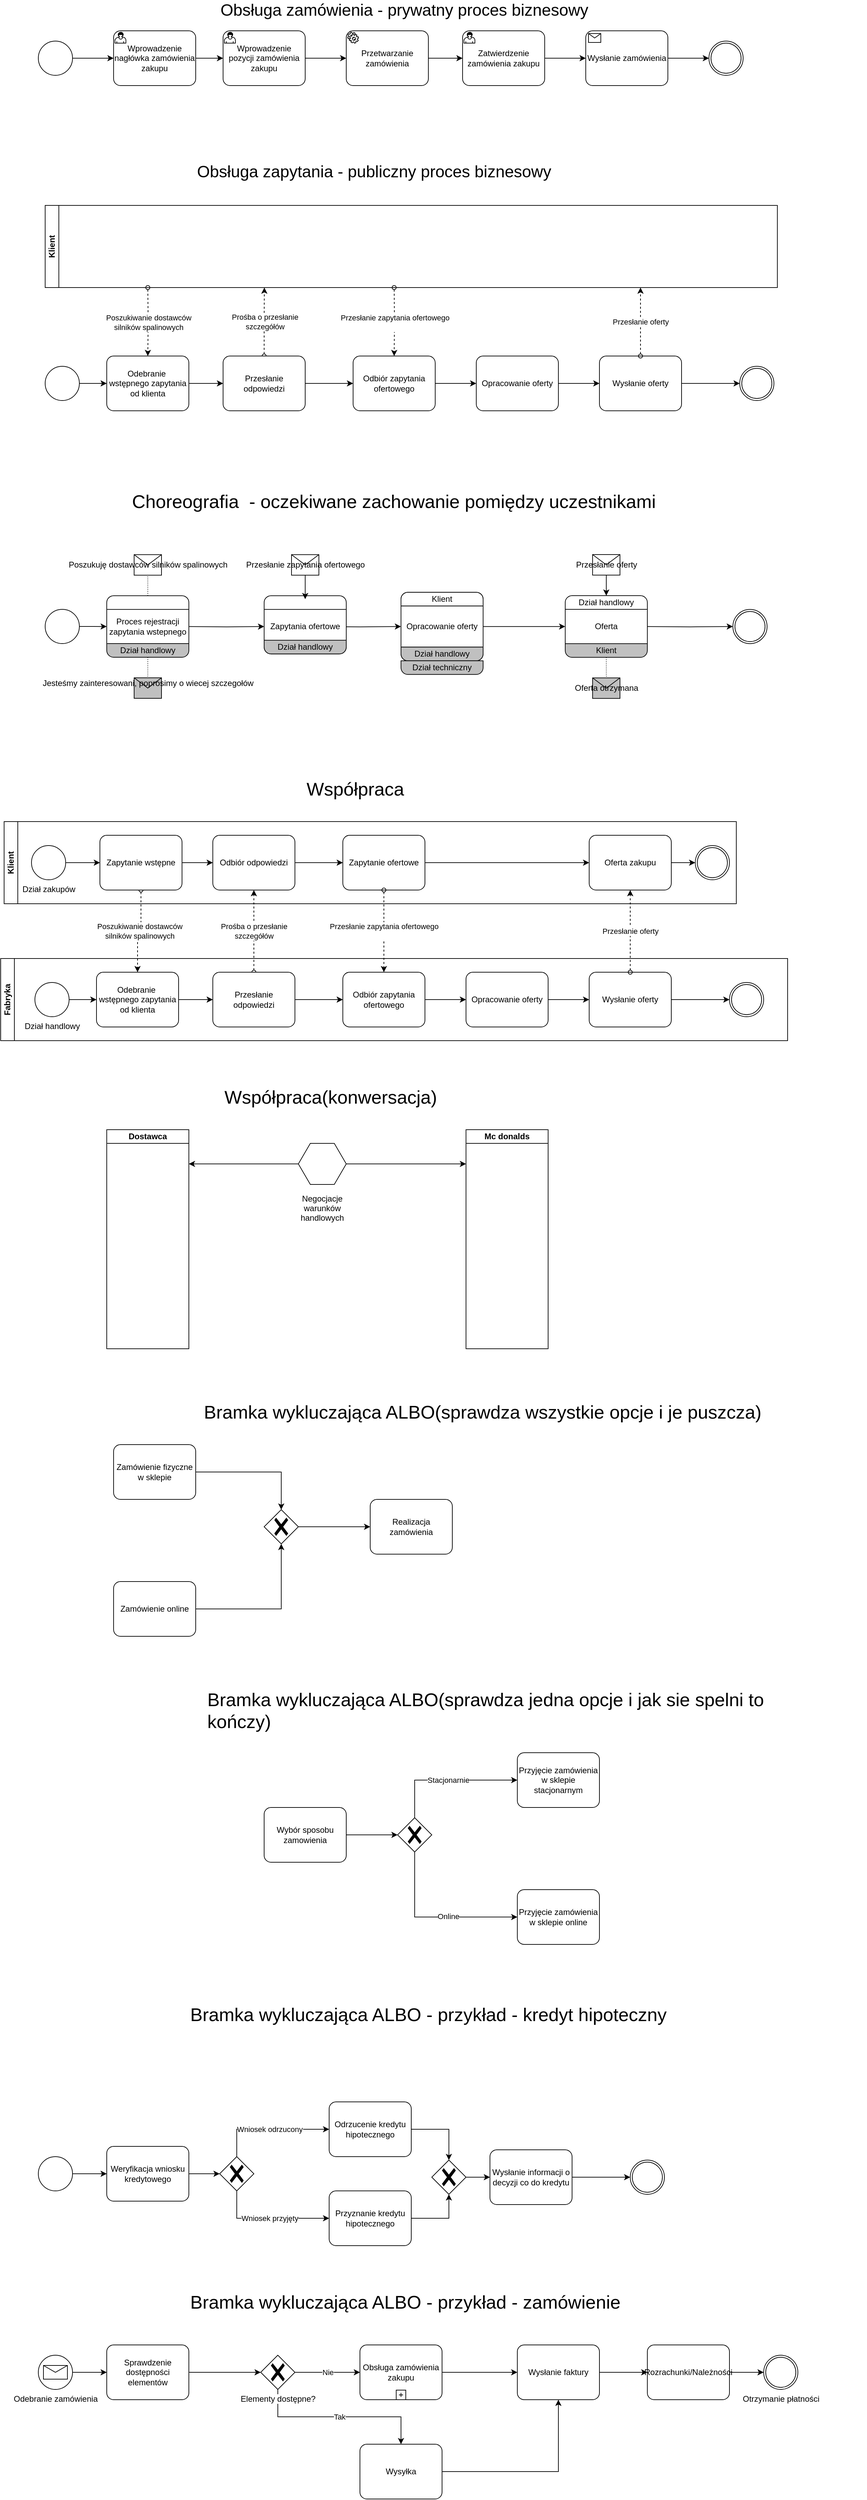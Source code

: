 <mxfile version="24.7.6">
  <diagram name="Strona-1" id="1Wbqdw5MHiEcZyHZJbZs">
    <mxGraphModel dx="1588" dy="788" grid="1" gridSize="10" guides="1" tooltips="1" connect="1" arrows="1" fold="1" page="1" pageScale="1" pageWidth="827" pageHeight="1169" math="0" shadow="0">
      <root>
        <mxCell id="0" />
        <mxCell id="1" parent="0" />
        <mxCell id="SIfrz02QZ0sXPF8xfyax-1" value="" style="points=[[0.145,0.145,0],[0.5,0,0],[0.855,0.145,0],[1,0.5,0],[0.855,0.855,0],[0.5,1,0],[0.145,0.855,0],[0,0.5,0]];shape=mxgraph.bpmn.event;html=1;verticalLabelPosition=bottom;labelBackgroundColor=#ffffff;verticalAlign=top;align=center;perimeter=ellipsePerimeter;outlineConnect=0;aspect=fixed;outline=standard;symbol=general;" parent="1" vertex="1">
          <mxGeometry x="60" y="60" width="50" height="50" as="geometry" />
        </mxCell>
        <mxCell id="SIfrz02QZ0sXPF8xfyax-4" style="edgeStyle=orthogonalEdgeStyle;rounded=0;orthogonalLoop=1;jettySize=auto;html=1;exitX=1;exitY=0.5;exitDx=0;exitDy=0;exitPerimeter=0;" parent="1" source="SIfrz02QZ0sXPF8xfyax-2" target="SIfrz02QZ0sXPF8xfyax-5" edge="1">
          <mxGeometry relative="1" as="geometry">
            <mxPoint x="370" y="85" as="targetPoint" />
          </mxGeometry>
        </mxCell>
        <mxCell id="SIfrz02QZ0sXPF8xfyax-2" value="Wprowadzenie nagłówka zamówienia zakupu" style="points=[[0.25,0,0],[0.5,0,0],[0.75,0,0],[1,0.25,0],[1,0.5,0],[1,0.75,0],[0.75,1,0],[0.5,1,0],[0.25,1,0],[0,0.75,0],[0,0.5,0],[0,0.25,0]];shape=mxgraph.bpmn.task;whiteSpace=wrap;rectStyle=rounded;size=10;html=1;container=1;expand=0;collapsible=0;taskMarker=user;" parent="1" vertex="1">
          <mxGeometry x="170" y="45" width="120" height="80" as="geometry" />
        </mxCell>
        <mxCell id="SIfrz02QZ0sXPF8xfyax-3" style="edgeStyle=orthogonalEdgeStyle;rounded=0;orthogonalLoop=1;jettySize=auto;html=1;exitX=1;exitY=0.5;exitDx=0;exitDy=0;exitPerimeter=0;entryX=0;entryY=0.5;entryDx=0;entryDy=0;entryPerimeter=0;" parent="1" source="SIfrz02QZ0sXPF8xfyax-1" target="SIfrz02QZ0sXPF8xfyax-2" edge="1">
          <mxGeometry relative="1" as="geometry" />
        </mxCell>
        <mxCell id="SIfrz02QZ0sXPF8xfyax-6" style="edgeStyle=orthogonalEdgeStyle;rounded=0;orthogonalLoop=1;jettySize=auto;html=1;" parent="1" source="SIfrz02QZ0sXPF8xfyax-5" target="SIfrz02QZ0sXPF8xfyax-7" edge="1">
          <mxGeometry relative="1" as="geometry">
            <mxPoint x="510" y="85" as="targetPoint" />
          </mxGeometry>
        </mxCell>
        <mxCell id="SIfrz02QZ0sXPF8xfyax-5" value="Wprowadzenie pozycji zamówienia zakupu" style="points=[[0.25,0,0],[0.5,0,0],[0.75,0,0],[1,0.25,0],[1,0.5,0],[1,0.75,0],[0.75,1,0],[0.5,1,0],[0.25,1,0],[0,0.75,0],[0,0.5,0],[0,0.25,0]];shape=mxgraph.bpmn.task;whiteSpace=wrap;rectStyle=rounded;size=10;html=1;container=1;expand=0;collapsible=0;taskMarker=user;" parent="1" vertex="1">
          <mxGeometry x="330" y="45" width="120" height="80" as="geometry" />
        </mxCell>
        <mxCell id="SIfrz02QZ0sXPF8xfyax-8" style="edgeStyle=orthogonalEdgeStyle;rounded=0;orthogonalLoop=1;jettySize=auto;html=1;exitX=1;exitY=0.5;exitDx=0;exitDy=0;exitPerimeter=0;" parent="1" source="SIfrz02QZ0sXPF8xfyax-7" target="SIfrz02QZ0sXPF8xfyax-9" edge="1">
          <mxGeometry relative="1" as="geometry">
            <mxPoint x="710" y="85" as="targetPoint" />
          </mxGeometry>
        </mxCell>
        <mxCell id="SIfrz02QZ0sXPF8xfyax-7" value="Przetwarzanie zamówienia" style="points=[[0.25,0,0],[0.5,0,0],[0.75,0,0],[1,0.25,0],[1,0.5,0],[1,0.75,0],[0.75,1,0],[0.5,1,0],[0.25,1,0],[0,0.75,0],[0,0.5,0],[0,0.25,0]];shape=mxgraph.bpmn.task;whiteSpace=wrap;rectStyle=rounded;size=10;html=1;container=1;expand=0;collapsible=0;taskMarker=service;" parent="1" vertex="1">
          <mxGeometry x="510" y="45" width="120" height="80" as="geometry" />
        </mxCell>
        <mxCell id="SIfrz02QZ0sXPF8xfyax-10" style="edgeStyle=orthogonalEdgeStyle;rounded=0;orthogonalLoop=1;jettySize=auto;html=1;" parent="1" source="SIfrz02QZ0sXPF8xfyax-9" target="SIfrz02QZ0sXPF8xfyax-11" edge="1">
          <mxGeometry relative="1" as="geometry">
            <mxPoint x="860" y="85" as="targetPoint" />
          </mxGeometry>
        </mxCell>
        <mxCell id="SIfrz02QZ0sXPF8xfyax-9" value="Zatwierdzenie zamówienia zakupu" style="points=[[0.25,0,0],[0.5,0,0],[0.75,0,0],[1,0.25,0],[1,0.5,0],[1,0.75,0],[0.75,1,0],[0.5,1,0],[0.25,1,0],[0,0.75,0],[0,0.5,0],[0,0.25,0]];shape=mxgraph.bpmn.task;whiteSpace=wrap;rectStyle=rounded;size=10;html=1;container=1;expand=0;collapsible=0;taskMarker=user;" parent="1" vertex="1">
          <mxGeometry x="680" y="45" width="120" height="80" as="geometry" />
        </mxCell>
        <mxCell id="SIfrz02QZ0sXPF8xfyax-12" style="edgeStyle=orthogonalEdgeStyle;rounded=0;orthogonalLoop=1;jettySize=auto;html=1;exitX=1;exitY=0.5;exitDx=0;exitDy=0;exitPerimeter=0;" parent="1" source="SIfrz02QZ0sXPF8xfyax-11" target="SIfrz02QZ0sXPF8xfyax-13" edge="1">
          <mxGeometry relative="1" as="geometry">
            <mxPoint x="1030" y="85" as="targetPoint" />
          </mxGeometry>
        </mxCell>
        <mxCell id="SIfrz02QZ0sXPF8xfyax-11" value="Wysłanie zamówienia" style="points=[[0.25,0,0],[0.5,0,0],[0.75,0,0],[1,0.25,0],[1,0.5,0],[1,0.75,0],[0.75,1,0],[0.5,1,0],[0.25,1,0],[0,0.75,0],[0,0.5,0],[0,0.25,0]];shape=mxgraph.bpmn.task;whiteSpace=wrap;rectStyle=rounded;size=10;html=1;container=1;expand=0;collapsible=0;taskMarker=receive;" parent="1" vertex="1">
          <mxGeometry x="860" y="45" width="120" height="80" as="geometry" />
        </mxCell>
        <mxCell id="SIfrz02QZ0sXPF8xfyax-13" value="" style="points=[[0.145,0.145,0],[0.5,0,0],[0.855,0.145,0],[1,0.5,0],[0.855,0.855,0],[0.5,1,0],[0.145,0.855,0],[0,0.5,0]];shape=mxgraph.bpmn.event;html=1;verticalLabelPosition=bottom;labelBackgroundColor=#ffffff;verticalAlign=top;align=center;perimeter=ellipsePerimeter;outlineConnect=0;aspect=fixed;outline=throwing;symbol=general;" parent="1" vertex="1">
          <mxGeometry x="1040" y="60" width="50" height="50" as="geometry" />
        </mxCell>
        <mxCell id="SIfrz02QZ0sXPF8xfyax-14" value="&lt;font style=&quot;font-size: 24px;&quot;&gt;Obsługa zamówienia - prywatny proces biznesowy&lt;br&gt;&lt;/font&gt;" style="text;html=1;strokeColor=none;fillColor=none;align=center;verticalAlign=middle;whiteSpace=wrap;rounded=0;" parent="1" vertex="1">
          <mxGeometry x="250" width="690" height="30" as="geometry" />
        </mxCell>
        <mxCell id="SIfrz02QZ0sXPF8xfyax-19" style="edgeStyle=orthogonalEdgeStyle;rounded=0;orthogonalLoop=1;jettySize=auto;html=1;" parent="1" source="SIfrz02QZ0sXPF8xfyax-15" target="SIfrz02QZ0sXPF8xfyax-20" edge="1">
          <mxGeometry relative="1" as="geometry">
            <mxPoint x="180" y="560" as="targetPoint" />
          </mxGeometry>
        </mxCell>
        <mxCell id="SIfrz02QZ0sXPF8xfyax-15" value="" style="points=[[0.145,0.145,0],[0.5,0,0],[0.855,0.145,0],[1,0.5,0],[0.855,0.855,0],[0.5,1,0],[0.145,0.855,0],[0,0.5,0]];shape=mxgraph.bpmn.event;html=1;verticalLabelPosition=bottom;labelBackgroundColor=#ffffff;verticalAlign=top;align=center;perimeter=ellipsePerimeter;outlineConnect=0;aspect=fixed;outline=standard;symbol=general;" parent="1" vertex="1">
          <mxGeometry x="70" y="535" width="50" height="50" as="geometry" />
        </mxCell>
        <mxCell id="SIfrz02QZ0sXPF8xfyax-35" value="&lt;div&gt;Poszukiwanie dostawców &lt;br&gt;&lt;/div&gt;&lt;div&gt;silników spalinowych&lt;br&gt;&lt;/div&gt;" style="edgeStyle=orthogonalEdgeStyle;rounded=0;orthogonalLoop=1;jettySize=auto;html=1;dashed=1;startArrow=oval;startFill=0;" parent="1" target="SIfrz02QZ0sXPF8xfyax-20" edge="1">
          <mxGeometry relative="1" as="geometry">
            <mxPoint x="220" y="420" as="sourcePoint" />
          </mxGeometry>
        </mxCell>
        <mxCell id="SIfrz02QZ0sXPF8xfyax-17" value="Klient" style="swimlane;startSize=20;horizontal=0;html=1;whiteSpace=wrap;" parent="1" vertex="1">
          <mxGeometry x="70" y="300" width="1070" height="120" as="geometry" />
        </mxCell>
        <mxCell id="SIfrz02QZ0sXPF8xfyax-18" value="&lt;font style=&quot;font-size: 24px;&quot;&gt;Obsługa zapytania - publiczny proces biznesowy&lt;br&gt;&lt;/font&gt;" style="text;whiteSpace=wrap;html=1;" parent="1" vertex="1">
          <mxGeometry x="290" y="230" width="560" height="80" as="geometry" />
        </mxCell>
        <mxCell id="SIfrz02QZ0sXPF8xfyax-21" style="edgeStyle=orthogonalEdgeStyle;rounded=0;orthogonalLoop=1;jettySize=auto;html=1;" parent="1" source="SIfrz02QZ0sXPF8xfyax-20" target="SIfrz02QZ0sXPF8xfyax-22" edge="1">
          <mxGeometry relative="1" as="geometry">
            <mxPoint x="360" y="560" as="targetPoint" />
          </mxGeometry>
        </mxCell>
        <mxCell id="SIfrz02QZ0sXPF8xfyax-20" value="Odebranie&amp;nbsp; wstępnego zapytania od klienta" style="points=[[0.25,0,0],[0.5,0,0],[0.75,0,0],[1,0.25,0],[1,0.5,0],[1,0.75,0],[0.75,1,0],[0.5,1,0],[0.25,1,0],[0,0.75,0],[0,0.5,0],[0,0.25,0]];shape=mxgraph.bpmn.task;whiteSpace=wrap;rectStyle=rounded;size=10;html=1;container=1;expand=0;collapsible=0;taskMarker=abstract;" parent="1" vertex="1">
          <mxGeometry x="160" y="520" width="120" height="80" as="geometry" />
        </mxCell>
        <mxCell id="SIfrz02QZ0sXPF8xfyax-23" style="edgeStyle=orthogonalEdgeStyle;rounded=0;orthogonalLoop=1;jettySize=auto;html=1;" parent="1" source="SIfrz02QZ0sXPF8xfyax-22" target="SIfrz02QZ0sXPF8xfyax-24" edge="1">
          <mxGeometry relative="1" as="geometry">
            <mxPoint x="520" y="560" as="targetPoint" />
          </mxGeometry>
        </mxCell>
        <mxCell id="SIfrz02QZ0sXPF8xfyax-34" value="&lt;div&gt;Prośba o przesłanie&lt;/div&gt;&lt;div&gt;szczegółów&lt;br&gt;&lt;/div&gt;" style="edgeStyle=orthogonalEdgeStyle;rounded=0;orthogonalLoop=1;jettySize=auto;html=1;exitX=0.5;exitY=0;exitDx=0;exitDy=0;exitPerimeter=0;dashed=1;startArrow=oval;startFill=0;" parent="1" source="SIfrz02QZ0sXPF8xfyax-22" edge="1">
          <mxGeometry relative="1" as="geometry">
            <mxPoint x="390.333" y="420" as="targetPoint" />
          </mxGeometry>
        </mxCell>
        <mxCell id="SIfrz02QZ0sXPF8xfyax-22" value="Przesłanie odpowiedzi" style="points=[[0.25,0,0],[0.5,0,0],[0.75,0,0],[1,0.25,0],[1,0.5,0],[1,0.75,0],[0.75,1,0],[0.5,1,0],[0.25,1,0],[0,0.75,0],[0,0.5,0],[0,0.25,0]];shape=mxgraph.bpmn.task;whiteSpace=wrap;rectStyle=rounded;size=10;html=1;container=1;expand=0;collapsible=0;taskMarker=abstract;" parent="1" vertex="1">
          <mxGeometry x="330" y="520" width="120" height="80" as="geometry" />
        </mxCell>
        <mxCell id="SIfrz02QZ0sXPF8xfyax-25" style="edgeStyle=orthogonalEdgeStyle;rounded=0;orthogonalLoop=1;jettySize=auto;html=1;" parent="1" source="SIfrz02QZ0sXPF8xfyax-24" target="SIfrz02QZ0sXPF8xfyax-26" edge="1">
          <mxGeometry relative="1" as="geometry">
            <mxPoint x="730" y="560" as="targetPoint" />
          </mxGeometry>
        </mxCell>
        <mxCell id="SIfrz02QZ0sXPF8xfyax-24" value="Odbiór zapytania ofertowego" style="points=[[0.25,0,0],[0.5,0,0],[0.75,0,0],[1,0.25,0],[1,0.5,0],[1,0.75,0],[0.75,1,0],[0.5,1,0],[0.25,1,0],[0,0.75,0],[0,0.5,0],[0,0.25,0]];shape=mxgraph.bpmn.task;whiteSpace=wrap;rectStyle=rounded;size=10;html=1;container=1;expand=0;collapsible=0;taskMarker=abstract;" parent="1" vertex="1">
          <mxGeometry x="520" y="520" width="120" height="80" as="geometry" />
        </mxCell>
        <mxCell id="SIfrz02QZ0sXPF8xfyax-27" style="edgeStyle=orthogonalEdgeStyle;rounded=0;orthogonalLoop=1;jettySize=auto;html=1;" parent="1" source="SIfrz02QZ0sXPF8xfyax-26" target="SIfrz02QZ0sXPF8xfyax-28" edge="1">
          <mxGeometry relative="1" as="geometry">
            <mxPoint x="900" y="560" as="targetPoint" />
          </mxGeometry>
        </mxCell>
        <mxCell id="SIfrz02QZ0sXPF8xfyax-26" value="Opracowanie oferty" style="points=[[0.25,0,0],[0.5,0,0],[0.75,0,0],[1,0.25,0],[1,0.5,0],[1,0.75,0],[0.75,1,0],[0.5,1,0],[0.25,1,0],[0,0.75,0],[0,0.5,0],[0,0.25,0]];shape=mxgraph.bpmn.task;whiteSpace=wrap;rectStyle=rounded;size=10;html=1;container=1;expand=0;collapsible=0;taskMarker=abstract;" parent="1" vertex="1">
          <mxGeometry x="700" y="520" width="120" height="80" as="geometry" />
        </mxCell>
        <mxCell id="SIfrz02QZ0sXPF8xfyax-29" style="edgeStyle=orthogonalEdgeStyle;rounded=0;orthogonalLoop=1;jettySize=auto;html=1;" parent="1" source="SIfrz02QZ0sXPF8xfyax-28" target="SIfrz02QZ0sXPF8xfyax-30" edge="1">
          <mxGeometry relative="1" as="geometry">
            <mxPoint x="1110" y="560" as="targetPoint" />
          </mxGeometry>
        </mxCell>
        <mxCell id="SIfrz02QZ0sXPF8xfyax-28" value="Wysłanie oferty" style="points=[[0.25,0,0],[0.5,0,0],[0.75,0,0],[1,0.25,0],[1,0.5,0],[1,0.75,0],[0.75,1,0],[0.5,1,0],[0.25,1,0],[0,0.75,0],[0,0.5,0],[0,0.25,0]];shape=mxgraph.bpmn.task;whiteSpace=wrap;rectStyle=rounded;size=10;html=1;container=1;expand=0;collapsible=0;taskMarker=abstract;" parent="1" vertex="1">
          <mxGeometry x="880" y="520" width="120" height="80" as="geometry" />
        </mxCell>
        <mxCell id="SIfrz02QZ0sXPF8xfyax-30" value="" style="points=[[0.145,0.145,0],[0.5,0,0],[0.855,0.145,0],[1,0.5,0],[0.855,0.855,0],[0.5,1,0],[0.145,0.855,0],[0,0.5,0]];shape=mxgraph.bpmn.event;html=1;verticalLabelPosition=bottom;labelBackgroundColor=#ffffff;verticalAlign=top;align=center;perimeter=ellipsePerimeter;outlineConnect=0;aspect=fixed;outline=throwing;symbol=general;" parent="1" vertex="1">
          <mxGeometry x="1085" y="535" width="50" height="50" as="geometry" />
        </mxCell>
        <mxCell id="SIfrz02QZ0sXPF8xfyax-31" value="Przesłanie oferty" style="edgeStyle=orthogonalEdgeStyle;rounded=0;orthogonalLoop=1;jettySize=auto;html=1;dashed=1;sourcePerimeterSpacing=0;startArrow=oval;startFill=0;" parent="1" source="SIfrz02QZ0sXPF8xfyax-28" edge="1">
          <mxGeometry relative="1" as="geometry">
            <mxPoint x="940" y="420" as="targetPoint" />
          </mxGeometry>
        </mxCell>
        <mxCell id="SIfrz02QZ0sXPF8xfyax-33" value="&lt;div&gt;Przesłanie zapytania ofertowego&lt;/div&gt;&lt;div&gt;&lt;br&gt;&lt;/div&gt;" style="edgeStyle=orthogonalEdgeStyle;rounded=0;orthogonalLoop=1;jettySize=auto;html=1;entryX=0.5;entryY=0;entryDx=0;entryDy=0;entryPerimeter=0;startArrow=oval;startFill=0;dashed=1;" parent="1" target="SIfrz02QZ0sXPF8xfyax-24" edge="1">
          <mxGeometry relative="1" as="geometry">
            <mxPoint x="580" y="420" as="sourcePoint" />
          </mxGeometry>
        </mxCell>
        <mxCell id="SIfrz02QZ0sXPF8xfyax-36" value="&lt;font style=&quot;font-size: 27px;&quot;&gt;Choreografia&amp;nbsp; - oczekiwane zachowanie pomiędzy uczestnikami&lt;/font&gt;" style="text;whiteSpace=wrap;html=1;" parent="1" vertex="1">
          <mxGeometry x="195" y="710" width="820" height="80" as="geometry" />
        </mxCell>
        <mxCell id="SIfrz02QZ0sXPF8xfyax-51" style="edgeStyle=orthogonalEdgeStyle;rounded=0;orthogonalLoop=1;jettySize=auto;html=1;exitX=1;exitY=0.5;exitDx=0;exitDy=0;exitPerimeter=0;" parent="1" source="SIfrz02QZ0sXPF8xfyax-37" edge="1">
          <mxGeometry relative="1" as="geometry">
            <mxPoint x="160" y="915.111" as="targetPoint" />
          </mxGeometry>
        </mxCell>
        <mxCell id="SIfrz02QZ0sXPF8xfyax-37" value="" style="points=[[0.145,0.145,0],[0.5,0,0],[0.855,0.145,0],[1,0.5,0],[0.855,0.855,0],[0.5,1,0],[0.145,0.855,0],[0,0.5,0]];shape=mxgraph.bpmn.event;html=1;verticalLabelPosition=bottom;labelBackgroundColor=#ffffff;verticalAlign=top;align=center;perimeter=ellipsePerimeter;outlineConnect=0;aspect=fixed;outline=standard;symbol=general;" parent="1" vertex="1">
          <mxGeometry x="70" y="890" width="50" height="50" as="geometry" />
        </mxCell>
        <mxCell id="SIfrz02QZ0sXPF8xfyax-56" style="edgeStyle=orthogonalEdgeStyle;rounded=0;orthogonalLoop=1;jettySize=auto;html=1;entryX=0;entryY=0.5;entryDx=0;entryDy=0;entryPerimeter=0;" parent="1" target="SIfrz02QZ0sXPF8xfyax-86" edge="1">
          <mxGeometry relative="1" as="geometry">
            <mxPoint x="350" y="915.111" as="targetPoint" />
            <mxPoint x="280" y="915.111" as="sourcePoint" />
          </mxGeometry>
        </mxCell>
        <mxCell id="SIfrz02QZ0sXPF8xfyax-61" style="edgeStyle=orthogonalEdgeStyle;rounded=0;orthogonalLoop=1;jettySize=auto;html=1;" parent="1" target="SIfrz02QZ0sXPF8xfyax-62" edge="1">
          <mxGeometry relative="1" as="geometry">
            <mxPoint x="650" y="915.111" as="targetPoint" />
            <mxPoint x="470" y="915.111" as="sourcePoint" />
          </mxGeometry>
        </mxCell>
        <mxCell id="SIfrz02QZ0sXPF8xfyax-66" style="edgeStyle=orthogonalEdgeStyle;rounded=0;orthogonalLoop=1;jettySize=auto;html=1;" parent="1" source="SIfrz02QZ0sXPF8xfyax-62" edge="1">
          <mxGeometry relative="1" as="geometry">
            <mxPoint x="830" y="915.111" as="targetPoint" />
          </mxGeometry>
        </mxCell>
        <mxCell id="SIfrz02QZ0sXPF8xfyax-62" value="" style="rounded=1;whiteSpace=wrap;html=1;container=1;collapsible=0;absoluteArcSize=1;arcSize=20;childLayout=stackLayout;horizontal=1;horizontalStack=0;resizeParent=1;resizeParentMax=0;resizeLast=0;" parent="1" vertex="1">
          <mxGeometry x="590" y="865.111" width="120" height="100" as="geometry" />
        </mxCell>
        <mxCell id="SIfrz02QZ0sXPF8xfyax-63" value="Klient" style="whiteSpace=wrap;connectable=0;html=1;shape=mxgraph.basic.rect;size=10;rectStyle=rounded;bottomRightStyle=square;bottomLeftStyle=square;part=1;" parent="SIfrz02QZ0sXPF8xfyax-62" vertex="1">
          <mxGeometry width="120" height="20" as="geometry" />
        </mxCell>
        <mxCell id="SIfrz02QZ0sXPF8xfyax-64" value="Opracowanie oferty" style="shape=mxgraph.bpmn.task;part=1;taskMarker=abstract;connectable=0;whiteSpace=wrap;html=1;" parent="SIfrz02QZ0sXPF8xfyax-62" vertex="1">
          <mxGeometry y="20" width="120" height="60" as="geometry" />
        </mxCell>
        <mxCell id="SIfrz02QZ0sXPF8xfyax-65" value="Dział handlowy" style="whiteSpace=wrap;connectable=0;html=1;shape=mxgraph.basic.rect;size=10;rectStyle=rounded;topRightStyle=square;topLeftStyle=square;fillColor=#C0C0C0;part=1;" parent="SIfrz02QZ0sXPF8xfyax-62" vertex="1">
          <mxGeometry y="80" width="120" height="20" as="geometry" />
        </mxCell>
        <mxCell id="SIfrz02QZ0sXPF8xfyax-71" style="edgeStyle=orthogonalEdgeStyle;rounded=0;orthogonalLoop=1;jettySize=auto;html=1;" parent="1" target="SIfrz02QZ0sXPF8xfyax-72" edge="1">
          <mxGeometry relative="1" as="geometry">
            <mxPoint x="1100" y="915.111" as="targetPoint" />
            <mxPoint x="950" y="915.111" as="sourcePoint" />
          </mxGeometry>
        </mxCell>
        <mxCell id="SIfrz02QZ0sXPF8xfyax-72" value="" style="points=[[0.145,0.145,0],[0.5,0,0],[0.855,0.145,0],[1,0.5,0],[0.855,0.855,0],[0.5,1,0],[0.145,0.855,0],[0,0.5,0]];shape=mxgraph.bpmn.event;html=1;verticalLabelPosition=bottom;labelBackgroundColor=#ffffff;verticalAlign=top;align=center;perimeter=ellipsePerimeter;outlineConnect=0;aspect=fixed;outline=throwing;symbol=general;" parent="1" vertex="1">
          <mxGeometry x="1075" y="890.111" width="50" height="50" as="geometry" />
        </mxCell>
        <mxCell id="SIfrz02QZ0sXPF8xfyax-78" value="Proces rejestracji zapytania wstepnego" style="points=[[0.25,0,0],[0.5,0,0],[0.75,0,0],[1,0.25,0],[1,0.5,0],[1,0.75,0],[0.75,1,0],[0.5,1,0],[0.25,1,0],[0,0.75,0],[0,0.5,0],[0,0.25,0]];shape=mxgraph.bpmn.task;whiteSpace=wrap;rectStyle=rounded;size=10;html=1;container=1;expand=0;collapsible=0;taskMarker=abstract;" parent="1" vertex="1">
          <mxGeometry x="160" y="875.11" width="120" height="80" as="geometry" />
        </mxCell>
        <mxCell id="SIfrz02QZ0sXPF8xfyax-81" value="" style="edgeStyle=orthogonalEdgeStyle;html=1;elbow=horizontal;endArrow=none;labelBackgroundColor=none;endSize=12;endFill=0;dashed=1;dashPattern=1 2;exitX=0.5;exitY=0;rounded=0;" parent="SIfrz02QZ0sXPF8xfyax-78" source="SIfrz02QZ0sXPF8xfyax-79" target="SIfrz02QZ0sXPF8xfyax-80" edge="1">
          <mxGeometry relative="1" as="geometry" />
        </mxCell>
        <mxCell id="SIfrz02QZ0sXPF8xfyax-79" value="" style="shape=mxgraph.bpmn.task;part=1;taskMarker=abstract;rectStyle=rounded;bottomRightStyle=square;bottomLeftStyle=square;whiteSpace=wrap;html=1;" parent="SIfrz02QZ0sXPF8xfyax-78" vertex="1">
          <mxGeometry y="-5" width="120" height="20" as="geometry" />
        </mxCell>
        <mxCell id="SIfrz02QZ0sXPF8xfyax-80" value="Poszukuję dostawców silników spalinowych" style="shape=message;html=1;" parent="SIfrz02QZ0sXPF8xfyax-78" vertex="1">
          <mxGeometry x="40" y="-65" width="40" height="30" as="geometry" />
        </mxCell>
        <mxCell id="SIfrz02QZ0sXPF8xfyax-82" value="Dział handlowy" style="shape=mxgraph.bpmn.task;part=1;taskMarker=abstract;rectStyle=rounded;isLoopSub=0;topLeftStyle=square;topRightStyle=square;fillColor=#C0C0C0;whiteSpace=wrap;html=1;" parent="1" vertex="1">
          <mxGeometry x="160" y="940" width="120" height="20" as="geometry" />
        </mxCell>
        <mxCell id="SIfrz02QZ0sXPF8xfyax-83" value="&lt;div&gt;Jesteśmy zainteresowani, poprosimy o wiecej szczegołów&lt;/div&gt;&lt;div&gt;&lt;br&gt;&lt;/div&gt;" style="shape=message;fillColor=#C0C0C0;html=1;" parent="1" vertex="1">
          <mxGeometry x="200" y="990" width="40" height="30" as="geometry" />
        </mxCell>
        <mxCell id="SIfrz02QZ0sXPF8xfyax-84" value="" style="edgeStyle=orthogonalEdgeStyle;html=1;elbow=horizontal;endArrow=none;labelBackgroundColor=none;endSize=12;endFill=0;dashed=1;dashPattern=1 2;exitX=0.5;exitY=1;rounded=0;" parent="1" source="SIfrz02QZ0sXPF8xfyax-82" target="SIfrz02QZ0sXPF8xfyax-83" edge="1">
          <mxGeometry relative="1" as="geometry" />
        </mxCell>
        <mxCell id="SIfrz02QZ0sXPF8xfyax-86" value="Zapytania ofertowe" style="points=[[0.25,0,0],[0.5,0,0],[0.75,0,0],[1,0.25,0],[1,0.5,0],[1,0.75,0],[0.75,1,0],[0.5,1,0],[0.25,1,0],[0,0.75,0],[0,0.5,0],[0,0.25,0]];shape=mxgraph.bpmn.task;whiteSpace=wrap;rectStyle=rounded;size=10;html=1;container=1;expand=0;collapsible=0;taskMarker=abstract;" parent="1" vertex="1">
          <mxGeometry x="390" y="875.11" width="120" height="80" as="geometry" />
        </mxCell>
        <mxCell id="SIfrz02QZ0sXPF8xfyax-87" value="Dział handlowy" style="shape=mxgraph.bpmn.task;part=1;taskMarker=abstract;rectStyle=rounded;isLoopSub=0;topLeftStyle=square;topRightStyle=square;fillColor=#C0C0C0;whiteSpace=wrap;html=1;" parent="SIfrz02QZ0sXPF8xfyax-86" vertex="1">
          <mxGeometry y="60" width="120" height="20" as="geometry" />
        </mxCell>
        <mxCell id="SIfrz02QZ0sXPF8xfyax-88" value="" style="shape=mxgraph.bpmn.task;part=1;taskMarker=abstract;rectStyle=rounded;bottomRightStyle=square;bottomLeftStyle=square;whiteSpace=wrap;html=1;" parent="SIfrz02QZ0sXPF8xfyax-86" vertex="1">
          <mxGeometry y="-5" width="120" height="20" as="geometry" />
        </mxCell>
        <mxCell id="SIfrz02QZ0sXPF8xfyax-100" style="edgeStyle=orthogonalEdgeStyle;rounded=0;orthogonalLoop=1;jettySize=auto;html=1;" parent="1" source="SIfrz02QZ0sXPF8xfyax-89" target="SIfrz02QZ0sXPF8xfyax-86" edge="1">
          <mxGeometry relative="1" as="geometry" />
        </mxCell>
        <mxCell id="SIfrz02QZ0sXPF8xfyax-89" value="Przesłanie zapytania ofertowego" style="shape=message;html=1;" parent="1" vertex="1">
          <mxGeometry x="430" y="810.11" width="40" height="30" as="geometry" />
        </mxCell>
        <mxCell id="SIfrz02QZ0sXPF8xfyax-90" value="" style="edgeStyle=orthogonalEdgeStyle;html=1;elbow=horizontal;endArrow=none;labelBackgroundColor=none;endSize=12;endFill=0;dashed=1;dashPattern=1 2;exitX=0.5;exitY=0;rounded=0;" parent="1" source="SIfrz02QZ0sXPF8xfyax-88" target="SIfrz02QZ0sXPF8xfyax-89" edge="1">
          <mxGeometry relative="1" as="geometry" />
        </mxCell>
        <mxCell id="SIfrz02QZ0sXPF8xfyax-91" value="Dział techniczny" style="shape=mxgraph.bpmn.task;part=1;taskMarker=abstract;rectStyle=rounded;isLoopSub=0;topLeftStyle=square;topRightStyle=square;fillColor=#C0C0C0;whiteSpace=wrap;html=1;" parent="1" vertex="1">
          <mxGeometry x="590" y="965.11" width="120" height="20" as="geometry" />
        </mxCell>
        <mxCell id="SIfrz02QZ0sXPF8xfyax-92" value="Oferta" style="points=[[0.25,0,0],[0.5,0,0],[0.75,0,0],[1,0.25,0],[1,0.5,0],[1,0.75,0],[0.75,1,0],[0.5,1,0],[0.25,1,0],[0,0.75,0],[0,0.5,0],[0,0.25,0]];shape=mxgraph.bpmn.task;whiteSpace=wrap;rectStyle=rounded;size=10;html=1;container=1;expand=0;collapsible=0;taskMarker=abstract;" parent="1" vertex="1">
          <mxGeometry x="830" y="875.11" width="120" height="80" as="geometry" />
        </mxCell>
        <mxCell id="SIfrz02QZ0sXPF8xfyax-93" value="Klient" style="shape=mxgraph.bpmn.task;part=1;taskMarker=abstract;rectStyle=rounded;isLoopSub=0;topLeftStyle=square;topRightStyle=square;fillColor=#C0C0C0;whiteSpace=wrap;html=1;" parent="SIfrz02QZ0sXPF8xfyax-92" vertex="1">
          <mxGeometry y="65" width="120" height="20" as="geometry" />
        </mxCell>
        <mxCell id="SIfrz02QZ0sXPF8xfyax-94" value="Oferta otrzymana" style="shape=message;fillColor=#C0C0C0;html=1;" parent="SIfrz02QZ0sXPF8xfyax-92" vertex="1">
          <mxGeometry x="40" y="115" width="40" height="30" as="geometry" />
        </mxCell>
        <mxCell id="SIfrz02QZ0sXPF8xfyax-95" value="" style="edgeStyle=orthogonalEdgeStyle;html=1;elbow=horizontal;endArrow=none;labelBackgroundColor=none;endSize=12;endFill=0;dashed=1;dashPattern=1 2;exitX=0.5;exitY=1;rounded=0;" parent="SIfrz02QZ0sXPF8xfyax-92" source="SIfrz02QZ0sXPF8xfyax-93" target="SIfrz02QZ0sXPF8xfyax-94" edge="1">
          <mxGeometry relative="1" as="geometry" />
        </mxCell>
        <mxCell id="SIfrz02QZ0sXPF8xfyax-96" value="Dział handlowy" style="shape=mxgraph.bpmn.task;part=1;taskMarker=abstract;rectStyle=rounded;bottomRightStyle=square;bottomLeftStyle=square;whiteSpace=wrap;html=1;" parent="SIfrz02QZ0sXPF8xfyax-92" vertex="1">
          <mxGeometry y="-5.11" width="120" height="20" as="geometry" />
        </mxCell>
        <mxCell id="SIfrz02QZ0sXPF8xfyax-99" value="" style="edgeStyle=orthogonalEdgeStyle;rounded=0;orthogonalLoop=1;jettySize=auto;html=1;" parent="SIfrz02QZ0sXPF8xfyax-92" source="SIfrz02QZ0sXPF8xfyax-97" target="SIfrz02QZ0sXPF8xfyax-96" edge="1">
          <mxGeometry relative="1" as="geometry" />
        </mxCell>
        <mxCell id="SIfrz02QZ0sXPF8xfyax-97" value="Przesłanie oferty" style="shape=message;html=1;" parent="SIfrz02QZ0sXPF8xfyax-92" vertex="1">
          <mxGeometry x="40" y="-65.11" width="40" height="30" as="geometry" />
        </mxCell>
        <mxCell id="SIfrz02QZ0sXPF8xfyax-98" value="" style="edgeStyle=orthogonalEdgeStyle;html=1;elbow=horizontal;endArrow=none;labelBackgroundColor=none;endSize=12;endFill=0;dashed=1;dashPattern=1 2;exitX=0.5;exitY=0;rounded=0;" parent="SIfrz02QZ0sXPF8xfyax-92" source="SIfrz02QZ0sXPF8xfyax-96" target="SIfrz02QZ0sXPF8xfyax-97" edge="1">
          <mxGeometry relative="1" as="geometry" />
        </mxCell>
        <mxCell id="OepXE92_okO3Sb2aPb2X-1" value="&lt;font style=&quot;font-size: 27px;&quot;&gt;Współpraca&lt;/font&gt;" style="text;whiteSpace=wrap;html=1;" parent="1" vertex="1">
          <mxGeometry x="450" y="1130" width="820" height="80" as="geometry" />
        </mxCell>
        <mxCell id="OepXE92_okO3Sb2aPb2X-2" style="edgeStyle=orthogonalEdgeStyle;rounded=0;orthogonalLoop=1;jettySize=auto;html=1;" parent="1" source="OepXE92_okO3Sb2aPb2X-3" target="OepXE92_okO3Sb2aPb2X-7" edge="1">
          <mxGeometry relative="1" as="geometry">
            <mxPoint x="165" y="1460" as="targetPoint" />
          </mxGeometry>
        </mxCell>
        <mxCell id="OepXE92_okO3Sb2aPb2X-3" value="Dział handlowy" style="points=[[0.145,0.145,0],[0.5,0,0],[0.855,0.145,0],[1,0.5,0],[0.855,0.855,0],[0.5,1,0],[0.145,0.855,0],[0,0.5,0]];shape=mxgraph.bpmn.event;html=1;verticalLabelPosition=bottom;labelBackgroundColor=#ffffff;verticalAlign=top;align=center;perimeter=ellipsePerimeter;outlineConnect=0;aspect=fixed;outline=standard;symbol=general;" parent="1" vertex="1">
          <mxGeometry x="55" y="1435" width="50" height="50" as="geometry" />
        </mxCell>
        <mxCell id="OepXE92_okO3Sb2aPb2X-4" value="&lt;div&gt;Poszukiwanie dostawców &lt;br&gt;&lt;/div&gt;&lt;div&gt;silników spalinowych&lt;br&gt;&lt;/div&gt;" style="edgeStyle=orthogonalEdgeStyle;rounded=0;orthogonalLoop=1;jettySize=auto;html=1;dashed=1;startArrow=oval;startFill=0;exitX=0.5;exitY=1;exitDx=0;exitDy=0;exitPerimeter=0;" parent="1" source="OepXE92_okO3Sb2aPb2X-24" target="OepXE92_okO3Sb2aPb2X-7" edge="1">
          <mxGeometry relative="1" as="geometry">
            <mxPoint x="205" y="1320" as="sourcePoint" />
          </mxGeometry>
        </mxCell>
        <mxCell id="OepXE92_okO3Sb2aPb2X-5" value="Klient" style="swimlane;startSize=20;horizontal=0;html=1;whiteSpace=wrap;" parent="1" vertex="1">
          <mxGeometry x="10" y="1200" width="1070" height="120" as="geometry" />
        </mxCell>
        <mxCell id="OepXE92_okO3Sb2aPb2X-22" value="Dział zakupów" style="points=[[0.145,0.145,0],[0.5,0,0],[0.855,0.145,0],[1,0.5,0],[0.855,0.855,0],[0.5,1,0],[0.145,0.855,0],[0,0.5,0]];shape=mxgraph.bpmn.event;html=1;verticalLabelPosition=bottom;labelBackgroundColor=#ffffff;verticalAlign=top;align=center;perimeter=ellipsePerimeter;outlineConnect=0;aspect=fixed;outline=standard;symbol=general;" parent="OepXE92_okO3Sb2aPb2X-5" vertex="1">
          <mxGeometry x="40" y="35" width="50" height="50" as="geometry" />
        </mxCell>
        <mxCell id="OepXE92_okO3Sb2aPb2X-24" value="Zapytanie wstępne" style="points=[[0.25,0,0],[0.5,0,0],[0.75,0,0],[1,0.25,0],[1,0.5,0],[1,0.75,0],[0.75,1,0],[0.5,1,0],[0.25,1,0],[0,0.75,0],[0,0.5,0],[0,0.25,0]];shape=mxgraph.bpmn.task;whiteSpace=wrap;rectStyle=rounded;size=10;html=1;container=1;expand=0;collapsible=0;taskMarker=abstract;" parent="OepXE92_okO3Sb2aPb2X-5" vertex="1">
          <mxGeometry x="140" y="20" width="120" height="80" as="geometry" />
        </mxCell>
        <mxCell id="OepXE92_okO3Sb2aPb2X-23" style="edgeStyle=orthogonalEdgeStyle;rounded=0;orthogonalLoop=1;jettySize=auto;html=1;" parent="OepXE92_okO3Sb2aPb2X-5" source="OepXE92_okO3Sb2aPb2X-22" target="OepXE92_okO3Sb2aPb2X-24" edge="1">
          <mxGeometry relative="1" as="geometry">
            <mxPoint x="135" y="60" as="targetPoint" />
          </mxGeometry>
        </mxCell>
        <mxCell id="OepXE92_okO3Sb2aPb2X-26" value="Odbiór odpowiedzi" style="points=[[0.25,0,0],[0.5,0,0],[0.75,0,0],[1,0.25,0],[1,0.5,0],[1,0.75,0],[0.75,1,0],[0.5,1,0],[0.25,1,0],[0,0.75,0],[0,0.5,0],[0,0.25,0]];shape=mxgraph.bpmn.task;whiteSpace=wrap;rectStyle=rounded;size=10;html=1;container=1;expand=0;collapsible=0;taskMarker=abstract;" parent="OepXE92_okO3Sb2aPb2X-5" vertex="1">
          <mxGeometry x="305" y="20" width="120" height="80" as="geometry" />
        </mxCell>
        <mxCell id="OepXE92_okO3Sb2aPb2X-25" style="edgeStyle=orthogonalEdgeStyle;rounded=0;orthogonalLoop=1;jettySize=auto;html=1;" parent="OepXE92_okO3Sb2aPb2X-5" source="OepXE92_okO3Sb2aPb2X-24" target="OepXE92_okO3Sb2aPb2X-26" edge="1">
          <mxGeometry relative="1" as="geometry">
            <mxPoint x="315" y="60" as="targetPoint" />
          </mxGeometry>
        </mxCell>
        <mxCell id="OepXE92_okO3Sb2aPb2X-28" value="Zapytanie ofertowe" style="points=[[0.25,0,0],[0.5,0,0],[0.75,0,0],[1,0.25,0],[1,0.5,0],[1,0.75,0],[0.75,1,0],[0.5,1,0],[0.25,1,0],[0,0.75,0],[0,0.5,0],[0,0.25,0]];shape=mxgraph.bpmn.task;whiteSpace=wrap;rectStyle=rounded;size=10;html=1;container=1;expand=0;collapsible=0;taskMarker=abstract;" parent="OepXE92_okO3Sb2aPb2X-5" vertex="1">
          <mxGeometry x="495" y="20" width="120" height="80" as="geometry" />
        </mxCell>
        <mxCell id="OepXE92_okO3Sb2aPb2X-27" style="edgeStyle=orthogonalEdgeStyle;rounded=0;orthogonalLoop=1;jettySize=auto;html=1;" parent="OepXE92_okO3Sb2aPb2X-5" source="OepXE92_okO3Sb2aPb2X-26" target="OepXE92_okO3Sb2aPb2X-28" edge="1">
          <mxGeometry relative="1" as="geometry">
            <mxPoint x="490" y="60" as="targetPoint" />
          </mxGeometry>
        </mxCell>
        <mxCell id="OepXE92_okO3Sb2aPb2X-30" value="Oferta zakupu" style="points=[[0.25,0,0],[0.5,0,0],[0.75,0,0],[1,0.25,0],[1,0.5,0],[1,0.75,0],[0.75,1,0],[0.5,1,0],[0.25,1,0],[0,0.75,0],[0,0.5,0],[0,0.25,0]];shape=mxgraph.bpmn.task;whiteSpace=wrap;rectStyle=rounded;size=10;html=1;container=1;expand=0;collapsible=0;taskMarker=abstract;" parent="OepXE92_okO3Sb2aPb2X-5" vertex="1">
          <mxGeometry x="855" y="20.003" width="120" height="80" as="geometry" />
        </mxCell>
        <mxCell id="OepXE92_okO3Sb2aPb2X-29" style="edgeStyle=orthogonalEdgeStyle;rounded=0;orthogonalLoop=1;jettySize=auto;html=1;exitX=1;exitY=0.5;exitDx=0;exitDy=0;exitPerimeter=0;" parent="OepXE92_okO3Sb2aPb2X-5" source="OepXE92_okO3Sb2aPb2X-28" target="OepXE92_okO3Sb2aPb2X-30" edge="1">
          <mxGeometry relative="1" as="geometry">
            <mxPoint x="888" y="60.333" as="targetPoint" />
          </mxGeometry>
        </mxCell>
        <mxCell id="OepXE92_okO3Sb2aPb2X-32" value="" style="points=[[0.145,0.145,0],[0.5,0,0],[0.855,0.145,0],[1,0.5,0],[0.855,0.855,0],[0.5,1,0],[0.145,0.855,0],[0,0.5,0]];shape=mxgraph.bpmn.event;html=1;verticalLabelPosition=bottom;labelBackgroundColor=#ffffff;verticalAlign=top;align=center;perimeter=ellipsePerimeter;outlineConnect=0;aspect=fixed;outline=throwing;symbol=general;" parent="OepXE92_okO3Sb2aPb2X-5" vertex="1">
          <mxGeometry x="1010" y="35" width="50" height="50" as="geometry" />
        </mxCell>
        <mxCell id="OepXE92_okO3Sb2aPb2X-31" style="edgeStyle=orthogonalEdgeStyle;rounded=0;orthogonalLoop=1;jettySize=auto;html=1;" parent="OepXE92_okO3Sb2aPb2X-5" source="OepXE92_okO3Sb2aPb2X-30" target="OepXE92_okO3Sb2aPb2X-32" edge="1">
          <mxGeometry relative="1" as="geometry">
            <mxPoint x="1020" y="60" as="targetPoint" />
          </mxGeometry>
        </mxCell>
        <mxCell id="OepXE92_okO3Sb2aPb2X-6" style="edgeStyle=orthogonalEdgeStyle;rounded=0;orthogonalLoop=1;jettySize=auto;html=1;" parent="1" source="OepXE92_okO3Sb2aPb2X-7" target="OepXE92_okO3Sb2aPb2X-10" edge="1">
          <mxGeometry relative="1" as="geometry">
            <mxPoint x="345" y="1460" as="targetPoint" />
          </mxGeometry>
        </mxCell>
        <mxCell id="OepXE92_okO3Sb2aPb2X-7" value="Odebranie&amp;nbsp; wstępnego zapytania od klienta" style="points=[[0.25,0,0],[0.5,0,0],[0.75,0,0],[1,0.25,0],[1,0.5,0],[1,0.75,0],[0.75,1,0],[0.5,1,0],[0.25,1,0],[0,0.75,0],[0,0.5,0],[0,0.25,0]];shape=mxgraph.bpmn.task;whiteSpace=wrap;rectStyle=rounded;size=10;html=1;container=1;expand=0;collapsible=0;taskMarker=abstract;" parent="1" vertex="1">
          <mxGeometry x="145" y="1420" width="120" height="80" as="geometry" />
        </mxCell>
        <mxCell id="OepXE92_okO3Sb2aPb2X-8" style="edgeStyle=orthogonalEdgeStyle;rounded=0;orthogonalLoop=1;jettySize=auto;html=1;" parent="1" source="OepXE92_okO3Sb2aPb2X-10" target="OepXE92_okO3Sb2aPb2X-12" edge="1">
          <mxGeometry relative="1" as="geometry">
            <mxPoint x="505" y="1460" as="targetPoint" />
          </mxGeometry>
        </mxCell>
        <mxCell id="OepXE92_okO3Sb2aPb2X-9" value="&lt;div&gt;Prośba o przesłanie&lt;/div&gt;&lt;div&gt;szczegółów&lt;br&gt;&lt;/div&gt;" style="edgeStyle=orthogonalEdgeStyle;rounded=0;orthogonalLoop=1;jettySize=auto;html=1;exitX=0.5;exitY=0;exitDx=0;exitDy=0;exitPerimeter=0;dashed=1;startArrow=oval;startFill=0;entryX=0.5;entryY=1;entryDx=0;entryDy=0;entryPerimeter=0;" parent="1" source="OepXE92_okO3Sb2aPb2X-10" target="OepXE92_okO3Sb2aPb2X-26" edge="1">
          <mxGeometry relative="1" as="geometry">
            <mxPoint x="375.333" y="1320" as="targetPoint" />
          </mxGeometry>
        </mxCell>
        <mxCell id="OepXE92_okO3Sb2aPb2X-10" value="Przesłanie odpowiedzi" style="points=[[0.25,0,0],[0.5,0,0],[0.75,0,0],[1,0.25,0],[1,0.5,0],[1,0.75,0],[0.75,1,0],[0.5,1,0],[0.25,1,0],[0,0.75,0],[0,0.5,0],[0,0.25,0]];shape=mxgraph.bpmn.task;whiteSpace=wrap;rectStyle=rounded;size=10;html=1;container=1;expand=0;collapsible=0;taskMarker=abstract;" parent="1" vertex="1">
          <mxGeometry x="315" y="1420" width="120" height="80" as="geometry" />
        </mxCell>
        <mxCell id="OepXE92_okO3Sb2aPb2X-11" style="edgeStyle=orthogonalEdgeStyle;rounded=0;orthogonalLoop=1;jettySize=auto;html=1;" parent="1" source="OepXE92_okO3Sb2aPb2X-12" target="OepXE92_okO3Sb2aPb2X-14" edge="1">
          <mxGeometry relative="1" as="geometry">
            <mxPoint x="715" y="1460" as="targetPoint" />
          </mxGeometry>
        </mxCell>
        <mxCell id="OepXE92_okO3Sb2aPb2X-12" value="Odbiór zapytania ofertowego" style="points=[[0.25,0,0],[0.5,0,0],[0.75,0,0],[1,0.25,0],[1,0.5,0],[1,0.75,0],[0.75,1,0],[0.5,1,0],[0.25,1,0],[0,0.75,0],[0,0.5,0],[0,0.25,0]];shape=mxgraph.bpmn.task;whiteSpace=wrap;rectStyle=rounded;size=10;html=1;container=1;expand=0;collapsible=0;taskMarker=abstract;" parent="1" vertex="1">
          <mxGeometry x="505" y="1420" width="120" height="80" as="geometry" />
        </mxCell>
        <mxCell id="OepXE92_okO3Sb2aPb2X-13" style="edgeStyle=orthogonalEdgeStyle;rounded=0;orthogonalLoop=1;jettySize=auto;html=1;" parent="1" source="OepXE92_okO3Sb2aPb2X-14" target="OepXE92_okO3Sb2aPb2X-16" edge="1">
          <mxGeometry relative="1" as="geometry">
            <mxPoint x="885" y="1460" as="targetPoint" />
          </mxGeometry>
        </mxCell>
        <mxCell id="OepXE92_okO3Sb2aPb2X-14" value="Opracowanie oferty" style="points=[[0.25,0,0],[0.5,0,0],[0.75,0,0],[1,0.25,0],[1,0.5,0],[1,0.75,0],[0.75,1,0],[0.5,1,0],[0.25,1,0],[0,0.75,0],[0,0.5,0],[0,0.25,0]];shape=mxgraph.bpmn.task;whiteSpace=wrap;rectStyle=rounded;size=10;html=1;container=1;expand=0;collapsible=0;taskMarker=abstract;" parent="1" vertex="1">
          <mxGeometry x="685" y="1420" width="120" height="80" as="geometry" />
        </mxCell>
        <mxCell id="OepXE92_okO3Sb2aPb2X-15" style="edgeStyle=orthogonalEdgeStyle;rounded=0;orthogonalLoop=1;jettySize=auto;html=1;" parent="1" source="OepXE92_okO3Sb2aPb2X-16" target="OepXE92_okO3Sb2aPb2X-17" edge="1">
          <mxGeometry relative="1" as="geometry">
            <mxPoint x="1095" y="1460" as="targetPoint" />
          </mxGeometry>
        </mxCell>
        <mxCell id="OepXE92_okO3Sb2aPb2X-16" value="Wysłanie oferty" style="points=[[0.25,0,0],[0.5,0,0],[0.75,0,0],[1,0.25,0],[1,0.5,0],[1,0.75,0],[0.75,1,0],[0.5,1,0],[0.25,1,0],[0,0.75,0],[0,0.5,0],[0,0.25,0]];shape=mxgraph.bpmn.task;whiteSpace=wrap;rectStyle=rounded;size=10;html=1;container=1;expand=0;collapsible=0;taskMarker=abstract;" parent="1" vertex="1">
          <mxGeometry x="865" y="1420" width="120" height="80" as="geometry" />
        </mxCell>
        <mxCell id="OepXE92_okO3Sb2aPb2X-17" value="" style="points=[[0.145,0.145,0],[0.5,0,0],[0.855,0.145,0],[1,0.5,0],[0.855,0.855,0],[0.5,1,0],[0.145,0.855,0],[0,0.5,0]];shape=mxgraph.bpmn.event;html=1;verticalLabelPosition=bottom;labelBackgroundColor=#ffffff;verticalAlign=top;align=center;perimeter=ellipsePerimeter;outlineConnect=0;aspect=fixed;outline=throwing;symbol=general;" parent="1" vertex="1">
          <mxGeometry x="1070" y="1435" width="50" height="50" as="geometry" />
        </mxCell>
        <mxCell id="OepXE92_okO3Sb2aPb2X-18" value="Przesłanie oferty" style="edgeStyle=orthogonalEdgeStyle;rounded=0;orthogonalLoop=1;jettySize=auto;html=1;dashed=1;sourcePerimeterSpacing=0;startArrow=oval;startFill=0;entryX=0.5;entryY=1;entryDx=0;entryDy=0;entryPerimeter=0;" parent="1" source="OepXE92_okO3Sb2aPb2X-16" target="OepXE92_okO3Sb2aPb2X-30" edge="1">
          <mxGeometry relative="1" as="geometry">
            <mxPoint x="925" y="1320" as="targetPoint" />
          </mxGeometry>
        </mxCell>
        <mxCell id="OepXE92_okO3Sb2aPb2X-19" value="&lt;div&gt;Przesłanie zapytania ofertowego&lt;/div&gt;&lt;div&gt;&lt;br&gt;&lt;/div&gt;" style="edgeStyle=orthogonalEdgeStyle;rounded=0;orthogonalLoop=1;jettySize=auto;html=1;entryX=0.5;entryY=0;entryDx=0;entryDy=0;entryPerimeter=0;startArrow=oval;startFill=0;dashed=1;exitX=0.5;exitY=1;exitDx=0;exitDy=0;exitPerimeter=0;" parent="1" source="OepXE92_okO3Sb2aPb2X-28" target="OepXE92_okO3Sb2aPb2X-12" edge="1">
          <mxGeometry relative="1" as="geometry">
            <mxPoint x="565" y="1320" as="sourcePoint" />
          </mxGeometry>
        </mxCell>
        <mxCell id="OepXE92_okO3Sb2aPb2X-21" value="Fabryka" style="swimlane;startSize=20;horizontal=0;html=1;whiteSpace=wrap;" parent="1" vertex="1">
          <mxGeometry x="5" y="1400" width="1150" height="120" as="geometry" />
        </mxCell>
        <mxCell id="OepXE92_okO3Sb2aPb2X-36" style="edgeStyle=orthogonalEdgeStyle;rounded=0;orthogonalLoop=1;jettySize=auto;html=1;" parent="1" source="OepXE92_okO3Sb2aPb2X-33" target="OepXE92_okO3Sb2aPb2X-40" edge="1">
          <mxGeometry relative="1" as="geometry">
            <mxPoint x="640" y="1700" as="targetPoint" />
            <Array as="points">
              <mxPoint x="600" y="1700" />
              <mxPoint x="600" y="1700" />
            </Array>
          </mxGeometry>
        </mxCell>
        <mxCell id="OepXE92_okO3Sb2aPb2X-38" style="edgeStyle=orthogonalEdgeStyle;rounded=0;orthogonalLoop=1;jettySize=auto;html=1;" parent="1" source="OepXE92_okO3Sb2aPb2X-33" target="OepXE92_okO3Sb2aPb2X-39" edge="1">
          <mxGeometry relative="1" as="geometry">
            <mxPoint x="350" y="1700" as="targetPoint" />
            <Array as="points">
              <mxPoint x="330" y="1700" />
              <mxPoint x="330" y="1700" />
            </Array>
          </mxGeometry>
        </mxCell>
        <mxCell id="OepXE92_okO3Sb2aPb2X-33" value="&lt;div&gt;&lt;br&gt;&lt;/div&gt;&lt;div&gt;&lt;br&gt;&lt;/div&gt;&lt;div&gt;&lt;br&gt;&lt;/div&gt;&lt;div&gt;&lt;br&gt;&lt;/div&gt;&lt;div&gt;&lt;br&gt;&lt;/div&gt;&lt;div&gt;&lt;br&gt;&lt;/div&gt;&lt;div&gt;&lt;br&gt;&lt;/div&gt;&lt;div&gt;&lt;br&gt;&lt;/div&gt;&lt;div&gt;&lt;br&gt;&lt;/div&gt;&lt;div&gt;Negocjacje warunków handlowych&lt;/div&gt;" style="shape=mxgraph.bpmn.conversation;perimeter=hexagonPerimeter2;whiteSpace=wrap;html=1;aspect=fixed;bpmnConversationType=conv;" parent="1" vertex="1">
          <mxGeometry x="440" y="1670" width="70" height="60" as="geometry" />
        </mxCell>
        <mxCell id="OepXE92_okO3Sb2aPb2X-34" value="&lt;font style=&quot;font-size: 27px;&quot;&gt;Współpraca(konwersacja)&lt;/font&gt;" style="text;whiteSpace=wrap;html=1;" parent="1" vertex="1">
          <mxGeometry x="330" y="1580" width="820" height="80" as="geometry" />
        </mxCell>
        <mxCell id="OepXE92_okO3Sb2aPb2X-39" value="Dostawca" style="swimlane;startSize=20;whiteSpace=wrap;html=1;" parent="1" vertex="1">
          <mxGeometry x="160" y="1650" width="120" height="320" as="geometry" />
        </mxCell>
        <mxCell id="OepXE92_okO3Sb2aPb2X-40" value="Mc donalds" style="swimlane;startSize=20;whiteSpace=wrap;html=1;" parent="1" vertex="1">
          <mxGeometry x="685" y="1650" width="120" height="320" as="geometry" />
        </mxCell>
        <mxCell id="OepXE92_okO3Sb2aPb2X-41" value="&lt;font style=&quot;font-size: 27px;&quot;&gt;Bramka wykluczająca ALBO(sprawdza wszystkie opcje i je puszcza)&lt;br&gt;&lt;/font&gt;" style="text;whiteSpace=wrap;html=1;" parent="1" vertex="1">
          <mxGeometry x="300" y="2040" width="820" height="80" as="geometry" />
        </mxCell>
        <mxCell id="OepXE92_okO3Sb2aPb2X-46" value="" style="edgeStyle=orthogonalEdgeStyle;rounded=0;orthogonalLoop=1;jettySize=auto;html=1;entryX=0.5;entryY=0;entryDx=0;entryDy=0;entryPerimeter=0;" parent="1" source="OepXE92_okO3Sb2aPb2X-42" target="OepXE92_okO3Sb2aPb2X-47" edge="1">
          <mxGeometry relative="1" as="geometry">
            <mxPoint x="380" y="2230" as="targetPoint" />
          </mxGeometry>
        </mxCell>
        <mxCell id="OepXE92_okO3Sb2aPb2X-42" value="Zamówienie fizyczne w sklepie" style="points=[[0.25,0,0],[0.5,0,0],[0.75,0,0],[1,0.25,0],[1,0.5,0],[1,0.75,0],[0.75,1,0],[0.5,1,0],[0.25,1,0],[0,0.75,0],[0,0.5,0],[0,0.25,0]];shape=mxgraph.bpmn.task;whiteSpace=wrap;rectStyle=rounded;size=10;html=1;container=1;expand=0;collapsible=0;taskMarker=abstract;" parent="1" vertex="1">
          <mxGeometry x="170" y="2110" width="120" height="80" as="geometry" />
        </mxCell>
        <mxCell id="OepXE92_okO3Sb2aPb2X-51" style="edgeStyle=orthogonalEdgeStyle;rounded=0;orthogonalLoop=1;jettySize=auto;html=1;" parent="1" source="OepXE92_okO3Sb2aPb2X-47" target="OepXE92_okO3Sb2aPb2X-52" edge="1">
          <mxGeometry relative="1" as="geometry">
            <mxPoint x="540" y="2230" as="targetPoint" />
          </mxGeometry>
        </mxCell>
        <mxCell id="OepXE92_okO3Sb2aPb2X-47" value="" style="points=[[0.25,0.25,0],[0.5,0,0],[0.75,0.25,0],[1,0.5,0],[0.75,0.75,0],[0.5,1,0],[0.25,0.75,0],[0,0.5,0]];shape=mxgraph.bpmn.gateway2;html=1;verticalLabelPosition=bottom;labelBackgroundColor=#ffffff;verticalAlign=top;align=center;perimeter=rhombusPerimeter;outlineConnect=0;outline=none;symbol=none;gwType=exclusive;" parent="1" vertex="1">
          <mxGeometry x="390" y="2205" width="50" height="50" as="geometry" />
        </mxCell>
        <mxCell id="OepXE92_okO3Sb2aPb2X-48" value="Zamówienie online" style="points=[[0.25,0,0],[0.5,0,0],[0.75,0,0],[1,0.25,0],[1,0.5,0],[1,0.75,0],[0.75,1,0],[0.5,1,0],[0.25,1,0],[0,0.75,0],[0,0.5,0],[0,0.25,0]];shape=mxgraph.bpmn.task;whiteSpace=wrap;rectStyle=rounded;size=10;html=1;container=1;expand=0;collapsible=0;taskMarker=abstract;" parent="1" vertex="1">
          <mxGeometry x="170" y="2310" width="120" height="80" as="geometry" />
        </mxCell>
        <mxCell id="OepXE92_okO3Sb2aPb2X-50" style="edgeStyle=orthogonalEdgeStyle;rounded=0;orthogonalLoop=1;jettySize=auto;html=1;entryX=0.5;entryY=1;entryDx=0;entryDy=0;entryPerimeter=0;" parent="1" source="OepXE92_okO3Sb2aPb2X-48" target="OepXE92_okO3Sb2aPb2X-47" edge="1">
          <mxGeometry relative="1" as="geometry" />
        </mxCell>
        <mxCell id="OepXE92_okO3Sb2aPb2X-52" value="Realizacja zamówienia" style="points=[[0.25,0,0],[0.5,0,0],[0.75,0,0],[1,0.25,0],[1,0.5,0],[1,0.75,0],[0.75,1,0],[0.5,1,0],[0.25,1,0],[0,0.75,0],[0,0.5,0],[0,0.25,0]];shape=mxgraph.bpmn.task;whiteSpace=wrap;rectStyle=rounded;size=10;html=1;container=1;expand=0;collapsible=0;taskMarker=abstract;" parent="1" vertex="1">
          <mxGeometry x="545" y="2190" width="120" height="80" as="geometry" />
        </mxCell>
        <mxCell id="OepXE92_okO3Sb2aPb2X-53" value="&lt;font style=&quot;font-size: 27px;&quot;&gt;Bramka wykluczająca ALBO(sprawdza jedna opcje i jak sie spelni to kończy)&lt;br&gt;&lt;/font&gt;" style="text;whiteSpace=wrap;html=1;" parent="1" vertex="1">
          <mxGeometry x="305" y="2460" width="820" height="80" as="geometry" />
        </mxCell>
        <mxCell id="OepXE92_okO3Sb2aPb2X-55" value="Przyjęcie zamówienia w sklepie stacjonarnym" style="points=[[0.25,0,0],[0.5,0,0],[0.75,0,0],[1,0.25,0],[1,0.5,0],[1,0.75,0],[0.75,1,0],[0.5,1,0],[0.25,1,0],[0,0.75,0],[0,0.5,0],[0,0.25,0]];shape=mxgraph.bpmn.task;whiteSpace=wrap;rectStyle=rounded;size=10;html=1;container=1;expand=0;collapsible=0;taskMarker=abstract;" parent="1" vertex="1">
          <mxGeometry x="760" y="2560" width="120" height="80" as="geometry" />
        </mxCell>
        <mxCell id="OepXE92_okO3Sb2aPb2X-57" value="" style="points=[[0.25,0.25,0],[0.5,0,0],[0.75,0.25,0],[1,0.5,0],[0.75,0.75,0],[0.5,1,0],[0.25,0.75,0],[0,0.5,0]];shape=mxgraph.bpmn.gateway2;html=1;verticalLabelPosition=bottom;labelBackgroundColor=#ffffff;verticalAlign=top;align=center;perimeter=rhombusPerimeter;outlineConnect=0;outline=none;symbol=none;gwType=exclusive;" parent="1" vertex="1">
          <mxGeometry x="585" y="2655" width="50" height="50" as="geometry" />
        </mxCell>
        <mxCell id="OepXE92_okO3Sb2aPb2X-58" value="Przyjęcie zamówienia w sklepie online" style="points=[[0.25,0,0],[0.5,0,0],[0.75,0,0],[1,0.25,0],[1,0.5,0],[1,0.75,0],[0.75,1,0],[0.5,1,0],[0.25,1,0],[0,0.75,0],[0,0.5,0],[0,0.25,0]];shape=mxgraph.bpmn.task;whiteSpace=wrap;rectStyle=rounded;size=10;html=1;container=1;expand=0;collapsible=0;taskMarker=abstract;" parent="1" vertex="1">
          <mxGeometry x="760" y="2760" width="120" height="80" as="geometry" />
        </mxCell>
        <mxCell id="OepXE92_okO3Sb2aPb2X-60" value="Wybór sposobu zamowienia" style="points=[[0.25,0,0],[0.5,0,0],[0.75,0,0],[1,0.25,0],[1,0.5,0],[1,0.75,0],[0.75,1,0],[0.5,1,0],[0.25,1,0],[0,0.75,0],[0,0.5,0],[0,0.25,0]];shape=mxgraph.bpmn.task;whiteSpace=wrap;rectStyle=rounded;size=10;html=1;container=1;expand=0;collapsible=0;taskMarker=abstract;" parent="1" vertex="1">
          <mxGeometry x="390" y="2640" width="120" height="80" as="geometry" />
        </mxCell>
        <mxCell id="OepXE92_okO3Sb2aPb2X-63" style="edgeStyle=orthogonalEdgeStyle;rounded=0;orthogonalLoop=1;jettySize=auto;html=1;exitX=1;exitY=0.5;exitDx=0;exitDy=0;exitPerimeter=0;entryX=0;entryY=0.5;entryDx=0;entryDy=0;entryPerimeter=0;" parent="1" source="OepXE92_okO3Sb2aPb2X-60" target="OepXE92_okO3Sb2aPb2X-57" edge="1">
          <mxGeometry relative="1" as="geometry" />
        </mxCell>
        <mxCell id="OepXE92_okO3Sb2aPb2X-64" style="edgeStyle=orthogonalEdgeStyle;rounded=0;orthogonalLoop=1;jettySize=auto;html=1;entryX=0;entryY=0.5;entryDx=0;entryDy=0;entryPerimeter=0;exitX=0.5;exitY=1;exitDx=0;exitDy=0;exitPerimeter=0;" parent="1" source="OepXE92_okO3Sb2aPb2X-57" target="OepXE92_okO3Sb2aPb2X-58" edge="1">
          <mxGeometry relative="1" as="geometry" />
        </mxCell>
        <mxCell id="OepXE92_okO3Sb2aPb2X-67" value="Online" style="edgeLabel;html=1;align=center;verticalAlign=middle;resizable=0;points=[];" parent="OepXE92_okO3Sb2aPb2X-64" vertex="1" connectable="0">
          <mxGeometry x="0.181" y="1" relative="1" as="geometry">
            <mxPoint x="-1" as="offset" />
          </mxGeometry>
        </mxCell>
        <mxCell id="OepXE92_okO3Sb2aPb2X-65" style="edgeStyle=orthogonalEdgeStyle;rounded=0;orthogonalLoop=1;jettySize=auto;html=1;entryX=0;entryY=0.5;entryDx=0;entryDy=0;entryPerimeter=0;exitX=0.5;exitY=0;exitDx=0;exitDy=0;exitPerimeter=0;" parent="1" source="OepXE92_okO3Sb2aPb2X-57" target="OepXE92_okO3Sb2aPb2X-55" edge="1">
          <mxGeometry relative="1" as="geometry" />
        </mxCell>
        <mxCell id="OepXE92_okO3Sb2aPb2X-66" value="Stacjonarnie" style="edgeLabel;html=1;align=center;verticalAlign=middle;resizable=0;points=[];" parent="OepXE92_okO3Sb2aPb2X-65" vertex="1" connectable="0">
          <mxGeometry x="0.021" relative="1" as="geometry">
            <mxPoint x="-1" as="offset" />
          </mxGeometry>
        </mxCell>
        <mxCell id="OepXE92_okO3Sb2aPb2X-68" value="&lt;font style=&quot;font-size: 27px;&quot;&gt;Bramka wykluczająca ALBO - przykład - kredyt hipoteczny&lt;br&gt;&lt;/font&gt;" style="text;whiteSpace=wrap;html=1;" parent="1" vertex="1">
          <mxGeometry x="280" y="2920" width="820" height="80" as="geometry" />
        </mxCell>
        <mxCell id="OepXE92_okO3Sb2aPb2X-70" style="edgeStyle=orthogonalEdgeStyle;rounded=0;orthogonalLoop=1;jettySize=auto;html=1;" parent="1" source="OepXE92_okO3Sb2aPb2X-69" target="OepXE92_okO3Sb2aPb2X-71" edge="1">
          <mxGeometry relative="1" as="geometry">
            <mxPoint x="220" y="3175" as="targetPoint" />
          </mxGeometry>
        </mxCell>
        <mxCell id="OepXE92_okO3Sb2aPb2X-69" value="" style="points=[[0.145,0.145,0],[0.5,0,0],[0.855,0.145,0],[1,0.5,0],[0.855,0.855,0],[0.5,1,0],[0.145,0.855,0],[0,0.5,0]];shape=mxgraph.bpmn.event;html=1;verticalLabelPosition=bottom;labelBackgroundColor=#ffffff;verticalAlign=top;align=center;perimeter=ellipsePerimeter;outlineConnect=0;aspect=fixed;outline=standard;symbol=general;" parent="1" vertex="1">
          <mxGeometry x="60" y="3150" width="50" height="50" as="geometry" />
        </mxCell>
        <mxCell id="OepXE92_okO3Sb2aPb2X-72" style="edgeStyle=orthogonalEdgeStyle;rounded=0;orthogonalLoop=1;jettySize=auto;html=1;" parent="1" source="OepXE92_okO3Sb2aPb2X-71" target="OepXE92_okO3Sb2aPb2X-73" edge="1">
          <mxGeometry relative="1" as="geometry">
            <mxPoint x="350" y="3175" as="targetPoint" />
          </mxGeometry>
        </mxCell>
        <mxCell id="OepXE92_okO3Sb2aPb2X-71" value="Weryfikacja wniosku kredytowego" style="points=[[0.25,0,0],[0.5,0,0],[0.75,0,0],[1,0.25,0],[1,0.5,0],[1,0.75,0],[0.75,1,0],[0.5,1,0],[0.25,1,0],[0,0.75,0],[0,0.5,0],[0,0.25,0]];shape=mxgraph.bpmn.task;whiteSpace=wrap;rectStyle=rounded;size=10;html=1;container=1;expand=0;collapsible=0;taskMarker=abstract;" parent="1" vertex="1">
          <mxGeometry x="160" y="3135" width="120" height="80" as="geometry" />
        </mxCell>
        <mxCell id="OepXE92_okO3Sb2aPb2X-75" value="Wniosek odrzucony" style="edgeStyle=orthogonalEdgeStyle;rounded=0;orthogonalLoop=1;jettySize=auto;html=1;exitX=0.5;exitY=0;exitDx=0;exitDy=0;exitPerimeter=0;" parent="1" source="OepXE92_okO3Sb2aPb2X-73" target="OepXE92_okO3Sb2aPb2X-76" edge="1">
          <mxGeometry relative="1" as="geometry">
            <mxPoint x="370" y="3110" as="targetPoint" />
          </mxGeometry>
        </mxCell>
        <mxCell id="OepXE92_okO3Sb2aPb2X-77" value="Wniosek przyjęty" style="edgeStyle=orthogonalEdgeStyle;rounded=0;orthogonalLoop=1;jettySize=auto;html=1;exitX=0.5;exitY=1;exitDx=0;exitDy=0;exitPerimeter=0;" parent="1" source="OepXE92_okO3Sb2aPb2X-73" target="OepXE92_okO3Sb2aPb2X-78" edge="1">
          <mxGeometry relative="1" as="geometry">
            <mxPoint x="470" y="3270" as="targetPoint" />
          </mxGeometry>
        </mxCell>
        <mxCell id="OepXE92_okO3Sb2aPb2X-73" value="" style="points=[[0.25,0.25,0],[0.5,0,0],[0.75,0.25,0],[1,0.5,0],[0.75,0.75,0],[0.5,1,0],[0.25,0.75,0],[0,0.5,0]];shape=mxgraph.bpmn.gateway2;html=1;verticalLabelPosition=bottom;labelBackgroundColor=#ffffff;verticalAlign=top;align=center;perimeter=rhombusPerimeter;outlineConnect=0;outline=none;symbol=none;gwType=exclusive;" parent="1" vertex="1">
          <mxGeometry x="325" y="3150" width="50" height="50" as="geometry" />
        </mxCell>
        <mxCell id="OepXE92_okO3Sb2aPb2X-79" style="edgeStyle=orthogonalEdgeStyle;rounded=0;orthogonalLoop=1;jettySize=auto;html=1;" parent="1" source="OepXE92_okO3Sb2aPb2X-76" target="OepXE92_okO3Sb2aPb2X-80" edge="1">
          <mxGeometry relative="1" as="geometry">
            <mxPoint x="660" y="3180" as="targetPoint" />
          </mxGeometry>
        </mxCell>
        <mxCell id="OepXE92_okO3Sb2aPb2X-76" value="Odrzucenie kredytu hipotecznego" style="points=[[0.25,0,0],[0.5,0,0],[0.75,0,0],[1,0.25,0],[1,0.5,0],[1,0.75,0],[0.75,1,0],[0.5,1,0],[0.25,1,0],[0,0.75,0],[0,0.5,0],[0,0.25,0]];shape=mxgraph.bpmn.task;whiteSpace=wrap;rectStyle=rounded;size=10;html=1;container=1;expand=0;collapsible=0;taskMarker=abstract;" parent="1" vertex="1">
          <mxGeometry x="485" y="3070" width="120" height="80" as="geometry" />
        </mxCell>
        <mxCell id="OepXE92_okO3Sb2aPb2X-78" value="Przyznanie kredytu hipotecznego" style="points=[[0.25,0,0],[0.5,0,0],[0.75,0,0],[1,0.25,0],[1,0.5,0],[1,0.75,0],[0.75,1,0],[0.5,1,0],[0.25,1,0],[0,0.75,0],[0,0.5,0],[0,0.25,0]];shape=mxgraph.bpmn.task;whiteSpace=wrap;rectStyle=rounded;size=10;html=1;container=1;expand=0;collapsible=0;taskMarker=abstract;" parent="1" vertex="1">
          <mxGeometry x="485" y="3200" width="120" height="80" as="geometry" />
        </mxCell>
        <mxCell id="OepXE92_okO3Sb2aPb2X-82" style="edgeStyle=orthogonalEdgeStyle;rounded=0;orthogonalLoop=1;jettySize=auto;html=1;" parent="1" source="OepXE92_okO3Sb2aPb2X-80" target="OepXE92_okO3Sb2aPb2X-83" edge="1">
          <mxGeometry relative="1" as="geometry">
            <mxPoint x="780" y="3180" as="targetPoint" />
          </mxGeometry>
        </mxCell>
        <mxCell id="OepXE92_okO3Sb2aPb2X-80" value="" style="points=[[0.25,0.25,0],[0.5,0,0],[0.75,0.25,0],[1,0.5,0],[0.75,0.75,0],[0.5,1,0],[0.25,0.75,0],[0,0.5,0]];shape=mxgraph.bpmn.gateway2;html=1;verticalLabelPosition=bottom;labelBackgroundColor=#ffffff;verticalAlign=top;align=center;perimeter=rhombusPerimeter;outlineConnect=0;outline=none;symbol=none;gwType=exclusive;" parent="1" vertex="1">
          <mxGeometry x="635" y="3155" width="50" height="50" as="geometry" />
        </mxCell>
        <mxCell id="OepXE92_okO3Sb2aPb2X-81" style="edgeStyle=orthogonalEdgeStyle;rounded=0;orthogonalLoop=1;jettySize=auto;html=1;entryX=0.5;entryY=1;entryDx=0;entryDy=0;entryPerimeter=0;" parent="1" source="OepXE92_okO3Sb2aPb2X-78" target="OepXE92_okO3Sb2aPb2X-80" edge="1">
          <mxGeometry relative="1" as="geometry" />
        </mxCell>
        <mxCell id="OepXE92_okO3Sb2aPb2X-84" style="edgeStyle=orthogonalEdgeStyle;rounded=0;orthogonalLoop=1;jettySize=auto;html=1;" parent="1" source="OepXE92_okO3Sb2aPb2X-83" target="OepXE92_okO3Sb2aPb2X-85" edge="1">
          <mxGeometry relative="1" as="geometry">
            <mxPoint x="950" y="3180" as="targetPoint" />
          </mxGeometry>
        </mxCell>
        <mxCell id="OepXE92_okO3Sb2aPb2X-83" value="Wysłanie informacji o decyzji co do kredytu" style="points=[[0.25,0,0],[0.5,0,0],[0.75,0,0],[1,0.25,0],[1,0.5,0],[1,0.75,0],[0.75,1,0],[0.5,1,0],[0.25,1,0],[0,0.75,0],[0,0.5,0],[0,0.25,0]];shape=mxgraph.bpmn.task;whiteSpace=wrap;rectStyle=rounded;size=10;html=1;container=1;expand=0;collapsible=0;taskMarker=abstract;" parent="1" vertex="1">
          <mxGeometry x="720" y="3140" width="120" height="80" as="geometry" />
        </mxCell>
        <mxCell id="OepXE92_okO3Sb2aPb2X-85" value="" style="points=[[0.145,0.145,0],[0.5,0,0],[0.855,0.145,0],[1,0.5,0],[0.855,0.855,0],[0.5,1,0],[0.145,0.855,0],[0,0.5,0]];shape=mxgraph.bpmn.event;html=1;verticalLabelPosition=bottom;labelBackgroundColor=#ffffff;verticalAlign=top;align=center;perimeter=ellipsePerimeter;outlineConnect=0;aspect=fixed;outline=throwing;symbol=general;" parent="1" vertex="1">
          <mxGeometry x="925" y="3155" width="50" height="50" as="geometry" />
        </mxCell>
        <mxCell id="OepXE92_okO3Sb2aPb2X-86" value="&lt;font style=&quot;font-size: 27px;&quot;&gt;Bramka wykluczająca ALBO - przykład - zamówienie&lt;br&gt;&lt;/font&gt;" style="text;whiteSpace=wrap;html=1;" parent="1" vertex="1">
          <mxGeometry x="280" y="3340" width="820" height="80" as="geometry" />
        </mxCell>
        <mxCell id="OepXE92_okO3Sb2aPb2X-88" style="edgeStyle=orthogonalEdgeStyle;rounded=0;orthogonalLoop=1;jettySize=auto;html=1;" parent="1" source="OepXE92_okO3Sb2aPb2X-87" target="OepXE92_okO3Sb2aPb2X-89" edge="1">
          <mxGeometry relative="1" as="geometry">
            <mxPoint x="220" y="3465" as="targetPoint" />
          </mxGeometry>
        </mxCell>
        <mxCell id="OepXE92_okO3Sb2aPb2X-87" value="Odebranie zamówienia" style="points=[[0.145,0.145,0],[0.5,0,0],[0.855,0.145,0],[1,0.5,0],[0.855,0.855,0],[0.5,1,0],[0.145,0.855,0],[0,0.5,0]];shape=mxgraph.bpmn.event;html=1;verticalLabelPosition=bottom;labelBackgroundColor=#ffffff;verticalAlign=top;align=center;perimeter=ellipsePerimeter;outlineConnect=0;aspect=fixed;outline=standard;symbol=message;" parent="1" vertex="1">
          <mxGeometry x="60" y="3440" width="50" height="50" as="geometry" />
        </mxCell>
        <mxCell id="OepXE92_okO3Sb2aPb2X-90" style="edgeStyle=orthogonalEdgeStyle;rounded=0;orthogonalLoop=1;jettySize=auto;html=1;" parent="1" source="OepXE92_okO3Sb2aPb2X-89" target="OepXE92_okO3Sb2aPb2X-91" edge="1">
          <mxGeometry relative="1" as="geometry">
            <mxPoint x="410" y="3465" as="targetPoint" />
          </mxGeometry>
        </mxCell>
        <mxCell id="OepXE92_okO3Sb2aPb2X-89" value="Sprawdzenie dostępności elementów" style="points=[[0.25,0,0],[0.5,0,0],[0.75,0,0],[1,0.25,0],[1,0.5,0],[1,0.75,0],[0.75,1,0],[0.5,1,0],[0.25,1,0],[0,0.75,0],[0,0.5,0],[0,0.25,0]];shape=mxgraph.bpmn.task;whiteSpace=wrap;rectStyle=rounded;size=10;html=1;container=1;expand=0;collapsible=0;taskMarker=abstract;" parent="1" vertex="1">
          <mxGeometry x="160" y="3425" width="120" height="80" as="geometry" />
        </mxCell>
        <mxCell id="OepXE92_okO3Sb2aPb2X-92" value="Nie" style="edgeStyle=orthogonalEdgeStyle;rounded=0;orthogonalLoop=1;jettySize=auto;html=1;entryX=0;entryY=0.5;entryDx=0;entryDy=0;entryPerimeter=0;" parent="1" source="OepXE92_okO3Sb2aPb2X-91" target="OepXE92_okO3Sb2aPb2X-95" edge="1">
          <mxGeometry relative="1" as="geometry">
            <mxPoint x="520" y="3465" as="targetPoint" />
          </mxGeometry>
        </mxCell>
        <mxCell id="OepXE92_okO3Sb2aPb2X-93" value="Tak" style="edgeStyle=orthogonalEdgeStyle;rounded=0;orthogonalLoop=1;jettySize=auto;html=1;exitX=0.5;exitY=1;exitDx=0;exitDy=0;exitPerimeter=0;" parent="1" source="OepXE92_okO3Sb2aPb2X-91" target="OepXE92_okO3Sb2aPb2X-97" edge="1">
          <mxGeometry relative="1" as="geometry">
            <mxPoint x="410" y="3620" as="targetPoint" />
          </mxGeometry>
        </mxCell>
        <mxCell id="OepXE92_okO3Sb2aPb2X-91" value="Elementy dostępne?" style="points=[[0.25,0.25,0],[0.5,0,0],[0.75,0.25,0],[1,0.5,0],[0.75,0.75,0],[0.5,1,0],[0.25,0.75,0],[0,0.5,0]];shape=mxgraph.bpmn.gateway2;html=1;verticalLabelPosition=bottom;labelBackgroundColor=#ffffff;verticalAlign=top;align=center;perimeter=rhombusPerimeter;outlineConnect=0;outline=none;symbol=none;gwType=exclusive;" parent="1" vertex="1">
          <mxGeometry x="385" y="3440" width="50" height="50" as="geometry" />
        </mxCell>
        <mxCell id="OepXE92_okO3Sb2aPb2X-95" value="Obsługa zamówienia zakupu" style="points=[[0.25,0,0],[0.5,0,0],[0.75,0,0],[1,0.25,0],[1,0.5,0],[1,0.75,0],[0.75,1,0],[0.5,1,0],[0.25,1,0],[0,0.75,0],[0,0.5,0],[0,0.25,0]];shape=mxgraph.bpmn.task;whiteSpace=wrap;rectStyle=rounded;size=10;html=1;container=1;expand=0;collapsible=0;taskMarker=abstract;isLoopSub=1;" parent="1" vertex="1">
          <mxGeometry x="530" y="3425" width="120" height="80" as="geometry" />
        </mxCell>
        <mxCell id="OepXE92_okO3Sb2aPb2X-101" value="" style="edgeStyle=orthogonalEdgeStyle;rounded=0;orthogonalLoop=1;jettySize=auto;html=1;" parent="1" source="OepXE92_okO3Sb2aPb2X-97" target="OepXE92_okO3Sb2aPb2X-100" edge="1">
          <mxGeometry relative="1" as="geometry" />
        </mxCell>
        <mxCell id="OepXE92_okO3Sb2aPb2X-97" value="Wysyłka" style="points=[[0.25,0,0],[0.5,0,0],[0.75,0,0],[1,0.25,0],[1,0.5,0],[1,0.75,0],[0.75,1,0],[0.5,1,0],[0.25,1,0],[0,0.75,0],[0,0.5,0],[0,0.25,0]];shape=mxgraph.bpmn.task;whiteSpace=wrap;rectStyle=rounded;size=10;html=1;container=1;expand=0;collapsible=0;taskMarker=abstract;" parent="1" vertex="1">
          <mxGeometry x="530.0" y="3570" width="120" height="80" as="geometry" />
        </mxCell>
        <mxCell id="OepXE92_okO3Sb2aPb2X-104" style="edgeStyle=orthogonalEdgeStyle;rounded=0;orthogonalLoop=1;jettySize=auto;html=1;exitX=1;exitY=0.5;exitDx=0;exitDy=0;exitPerimeter=0;" parent="1" source="OepXE92_okO3Sb2aPb2X-100" target="OepXE92_okO3Sb2aPb2X-105" edge="1">
          <mxGeometry relative="1" as="geometry">
            <mxPoint x="930" y="3465" as="targetPoint" />
          </mxGeometry>
        </mxCell>
        <mxCell id="OepXE92_okO3Sb2aPb2X-100" value="Wysłanie faktury" style="points=[[0.25,0,0],[0.5,0,0],[0.75,0,0],[1,0.25,0],[1,0.5,0],[1,0.75,0],[0.75,1,0],[0.5,1,0],[0.25,1,0],[0,0.75,0],[0,0.5,0],[0,0.25,0]];shape=mxgraph.bpmn.task;whiteSpace=wrap;rectStyle=rounded;size=10;html=1;container=1;expand=0;collapsible=0;taskMarker=abstract;" parent="1" vertex="1">
          <mxGeometry x="760.0" y="3425" width="120" height="80" as="geometry" />
        </mxCell>
        <mxCell id="OepXE92_okO3Sb2aPb2X-103" style="edgeStyle=orthogonalEdgeStyle;rounded=0;orthogonalLoop=1;jettySize=auto;html=1;exitX=1;exitY=0.5;exitDx=0;exitDy=0;exitPerimeter=0;entryX=0;entryY=0.5;entryDx=0;entryDy=0;entryPerimeter=0;" parent="1" source="OepXE92_okO3Sb2aPb2X-95" target="OepXE92_okO3Sb2aPb2X-100" edge="1">
          <mxGeometry relative="1" as="geometry" />
        </mxCell>
        <mxCell id="OepXE92_okO3Sb2aPb2X-106" style="edgeStyle=orthogonalEdgeStyle;rounded=0;orthogonalLoop=1;jettySize=auto;html=1;" parent="1" source="OepXE92_okO3Sb2aPb2X-105" target="OepXE92_okO3Sb2aPb2X-107" edge="1">
          <mxGeometry relative="1" as="geometry">
            <mxPoint x="1110" y="3465" as="targetPoint" />
          </mxGeometry>
        </mxCell>
        <mxCell id="OepXE92_okO3Sb2aPb2X-105" value="Rozrachunki/Należności" style="points=[[0.25,0,0],[0.5,0,0],[0.75,0,0],[1,0.25,0],[1,0.5,0],[1,0.75,0],[0.75,1,0],[0.5,1,0],[0.25,1,0],[0,0.75,0],[0,0.5,0],[0,0.25,0]];shape=mxgraph.bpmn.task;whiteSpace=wrap;rectStyle=rounded;size=10;html=1;container=1;expand=0;collapsible=0;taskMarker=abstract;" parent="1" vertex="1">
          <mxGeometry x="950" y="3425" width="120" height="80" as="geometry" />
        </mxCell>
        <mxCell id="OepXE92_okO3Sb2aPb2X-107" value="Otrzymanie płatności" style="points=[[0.145,0.145,0],[0.5,0,0],[0.855,0.145,0],[1,0.5,0],[0.855,0.855,0],[0.5,1,0],[0.145,0.855,0],[0,0.5,0]];shape=mxgraph.bpmn.event;html=1;verticalLabelPosition=bottom;labelBackgroundColor=#ffffff;verticalAlign=top;align=center;perimeter=ellipsePerimeter;outlineConnect=0;aspect=fixed;outline=throwing;symbol=general;" parent="1" vertex="1">
          <mxGeometry x="1120" y="3440" width="50" height="50" as="geometry" />
        </mxCell>
      </root>
    </mxGraphModel>
  </diagram>
</mxfile>
